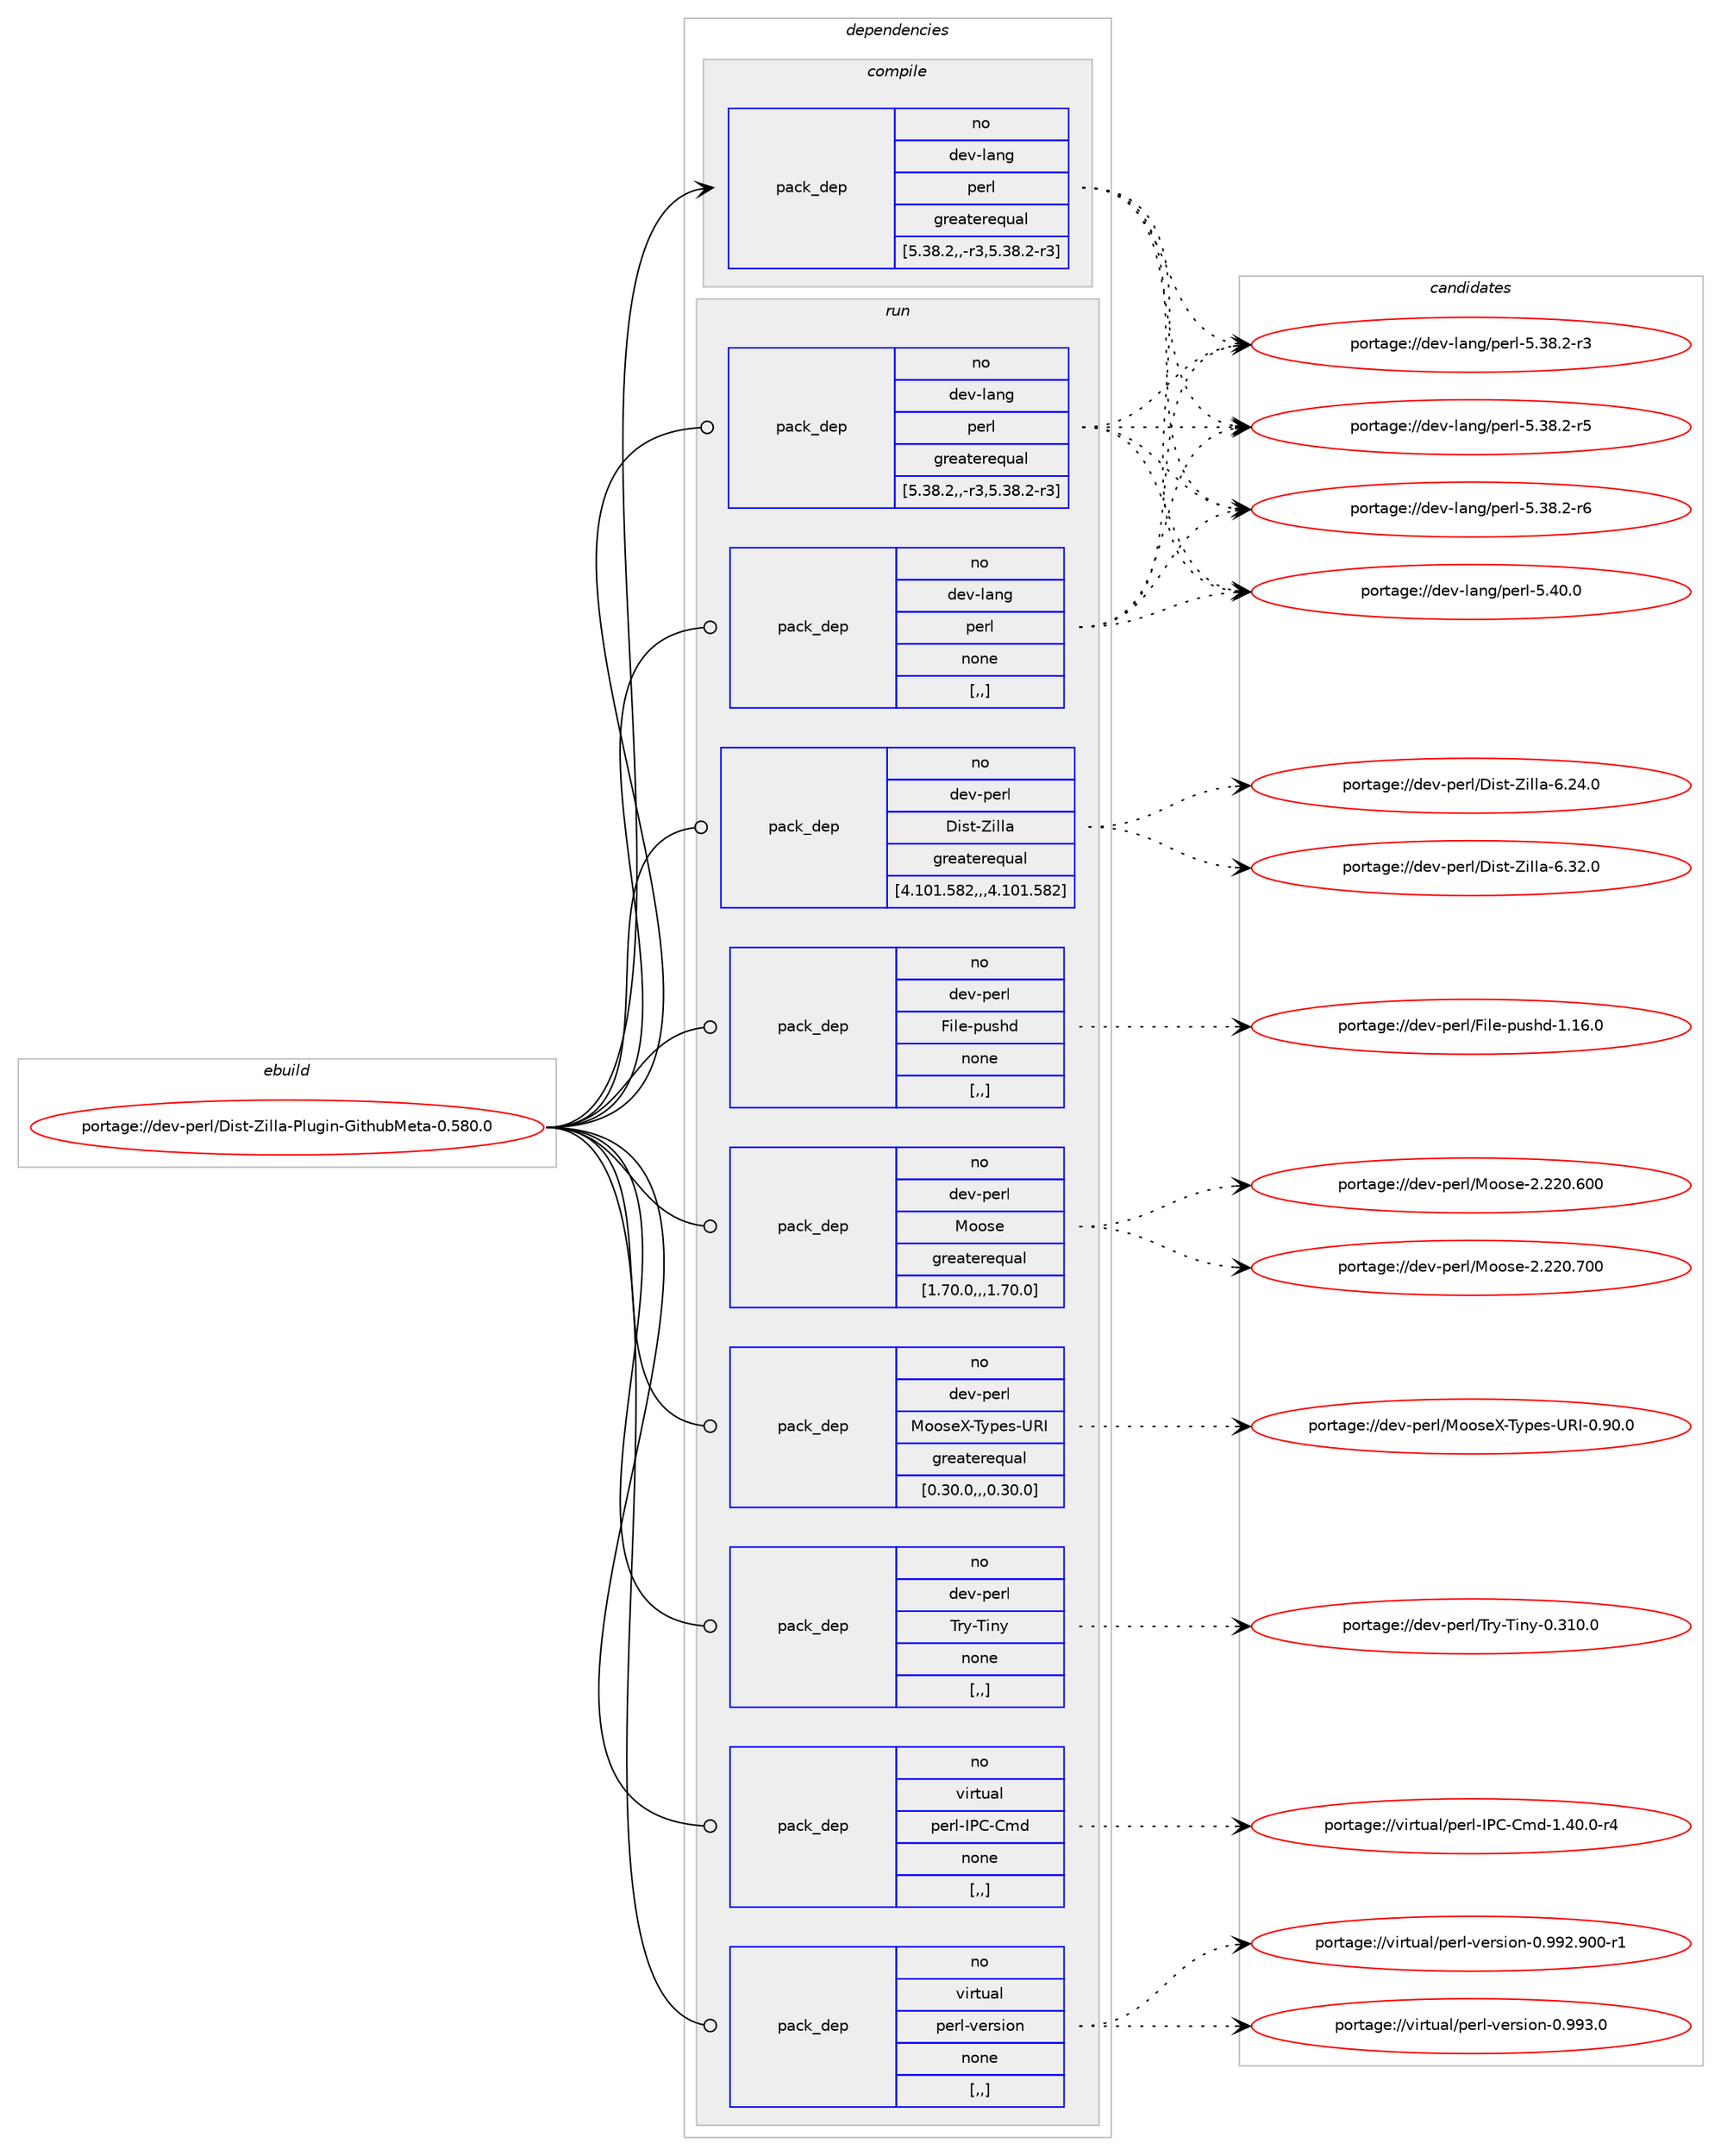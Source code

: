 digraph prolog {

# *************
# Graph options
# *************

newrank=true;
concentrate=true;
compound=true;
graph [rankdir=LR,fontname=Helvetica,fontsize=10,ranksep=1.5];#, ranksep=2.5, nodesep=0.2];
edge  [arrowhead=vee];
node  [fontname=Helvetica,fontsize=10];

# **********
# The ebuild
# **********

subgraph cluster_leftcol {
color=gray;
rank=same;
label=<<i>ebuild</i>>;
id [label="portage://dev-perl/Dist-Zilla-Plugin-GithubMeta-0.580.0", color=red, width=4, href="../dev-perl/Dist-Zilla-Plugin-GithubMeta-0.580.0.svg"];
}

# ****************
# The dependencies
# ****************

subgraph cluster_midcol {
color=gray;
label=<<i>dependencies</i>>;
subgraph cluster_compile {
fillcolor="#eeeeee";
style=filled;
label=<<i>compile</i>>;
subgraph pack95908 {
dependency126052 [label=<<TABLE BORDER="0" CELLBORDER="1" CELLSPACING="0" CELLPADDING="4" WIDTH="220"><TR><TD ROWSPAN="6" CELLPADDING="30">pack_dep</TD></TR><TR><TD WIDTH="110">no</TD></TR><TR><TD>dev-lang</TD></TR><TR><TD>perl</TD></TR><TR><TD>greaterequal</TD></TR><TR><TD>[5.38.2,,-r3,5.38.2-r3]</TD></TR></TABLE>>, shape=none, color=blue];
}
id:e -> dependency126052:w [weight=20,style="solid",arrowhead="vee"];
}
subgraph cluster_compileandrun {
fillcolor="#eeeeee";
style=filled;
label=<<i>compile and run</i>>;
}
subgraph cluster_run {
fillcolor="#eeeeee";
style=filled;
label=<<i>run</i>>;
subgraph pack95909 {
dependency126053 [label=<<TABLE BORDER="0" CELLBORDER="1" CELLSPACING="0" CELLPADDING="4" WIDTH="220"><TR><TD ROWSPAN="6" CELLPADDING="30">pack_dep</TD></TR><TR><TD WIDTH="110">no</TD></TR><TR><TD>dev-lang</TD></TR><TR><TD>perl</TD></TR><TR><TD>greaterequal</TD></TR><TR><TD>[5.38.2,,-r3,5.38.2-r3]</TD></TR></TABLE>>, shape=none, color=blue];
}
id:e -> dependency126053:w [weight=20,style="solid",arrowhead="odot"];
subgraph pack95910 {
dependency126054 [label=<<TABLE BORDER="0" CELLBORDER="1" CELLSPACING="0" CELLPADDING="4" WIDTH="220"><TR><TD ROWSPAN="6" CELLPADDING="30">pack_dep</TD></TR><TR><TD WIDTH="110">no</TD></TR><TR><TD>dev-lang</TD></TR><TR><TD>perl</TD></TR><TR><TD>none</TD></TR><TR><TD>[,,]</TD></TR></TABLE>>, shape=none, color=blue];
}
id:e -> dependency126054:w [weight=20,style="solid",arrowhead="odot"];
subgraph pack95911 {
dependency126055 [label=<<TABLE BORDER="0" CELLBORDER="1" CELLSPACING="0" CELLPADDING="4" WIDTH="220"><TR><TD ROWSPAN="6" CELLPADDING="30">pack_dep</TD></TR><TR><TD WIDTH="110">no</TD></TR><TR><TD>dev-perl</TD></TR><TR><TD>Dist-Zilla</TD></TR><TR><TD>greaterequal</TD></TR><TR><TD>[4.101.582,,,4.101.582]</TD></TR></TABLE>>, shape=none, color=blue];
}
id:e -> dependency126055:w [weight=20,style="solid",arrowhead="odot"];
subgraph pack95912 {
dependency126056 [label=<<TABLE BORDER="0" CELLBORDER="1" CELLSPACING="0" CELLPADDING="4" WIDTH="220"><TR><TD ROWSPAN="6" CELLPADDING="30">pack_dep</TD></TR><TR><TD WIDTH="110">no</TD></TR><TR><TD>dev-perl</TD></TR><TR><TD>File-pushd</TD></TR><TR><TD>none</TD></TR><TR><TD>[,,]</TD></TR></TABLE>>, shape=none, color=blue];
}
id:e -> dependency126056:w [weight=20,style="solid",arrowhead="odot"];
subgraph pack95913 {
dependency126057 [label=<<TABLE BORDER="0" CELLBORDER="1" CELLSPACING="0" CELLPADDING="4" WIDTH="220"><TR><TD ROWSPAN="6" CELLPADDING="30">pack_dep</TD></TR><TR><TD WIDTH="110">no</TD></TR><TR><TD>dev-perl</TD></TR><TR><TD>Moose</TD></TR><TR><TD>greaterequal</TD></TR><TR><TD>[1.70.0,,,1.70.0]</TD></TR></TABLE>>, shape=none, color=blue];
}
id:e -> dependency126057:w [weight=20,style="solid",arrowhead="odot"];
subgraph pack95914 {
dependency126058 [label=<<TABLE BORDER="0" CELLBORDER="1" CELLSPACING="0" CELLPADDING="4" WIDTH="220"><TR><TD ROWSPAN="6" CELLPADDING="30">pack_dep</TD></TR><TR><TD WIDTH="110">no</TD></TR><TR><TD>dev-perl</TD></TR><TR><TD>MooseX-Types-URI</TD></TR><TR><TD>greaterequal</TD></TR><TR><TD>[0.30.0,,,0.30.0]</TD></TR></TABLE>>, shape=none, color=blue];
}
id:e -> dependency126058:w [weight=20,style="solid",arrowhead="odot"];
subgraph pack95915 {
dependency126059 [label=<<TABLE BORDER="0" CELLBORDER="1" CELLSPACING="0" CELLPADDING="4" WIDTH="220"><TR><TD ROWSPAN="6" CELLPADDING="30">pack_dep</TD></TR><TR><TD WIDTH="110">no</TD></TR><TR><TD>dev-perl</TD></TR><TR><TD>Try-Tiny</TD></TR><TR><TD>none</TD></TR><TR><TD>[,,]</TD></TR></TABLE>>, shape=none, color=blue];
}
id:e -> dependency126059:w [weight=20,style="solid",arrowhead="odot"];
subgraph pack95916 {
dependency126060 [label=<<TABLE BORDER="0" CELLBORDER="1" CELLSPACING="0" CELLPADDING="4" WIDTH="220"><TR><TD ROWSPAN="6" CELLPADDING="30">pack_dep</TD></TR><TR><TD WIDTH="110">no</TD></TR><TR><TD>virtual</TD></TR><TR><TD>perl-IPC-Cmd</TD></TR><TR><TD>none</TD></TR><TR><TD>[,,]</TD></TR></TABLE>>, shape=none, color=blue];
}
id:e -> dependency126060:w [weight=20,style="solid",arrowhead="odot"];
subgraph pack95917 {
dependency126061 [label=<<TABLE BORDER="0" CELLBORDER="1" CELLSPACING="0" CELLPADDING="4" WIDTH="220"><TR><TD ROWSPAN="6" CELLPADDING="30">pack_dep</TD></TR><TR><TD WIDTH="110">no</TD></TR><TR><TD>virtual</TD></TR><TR><TD>perl-version</TD></TR><TR><TD>none</TD></TR><TR><TD>[,,]</TD></TR></TABLE>>, shape=none, color=blue];
}
id:e -> dependency126061:w [weight=20,style="solid",arrowhead="odot"];
}
}

# **************
# The candidates
# **************

subgraph cluster_choices {
rank=same;
color=gray;
label=<<i>candidates</i>>;

subgraph choice95908 {
color=black;
nodesep=1;
choice100101118451089711010347112101114108455346515646504511451 [label="portage://dev-lang/perl-5.38.2-r3", color=red, width=4,href="../dev-lang/perl-5.38.2-r3.svg"];
choice100101118451089711010347112101114108455346515646504511453 [label="portage://dev-lang/perl-5.38.2-r5", color=red, width=4,href="../dev-lang/perl-5.38.2-r5.svg"];
choice100101118451089711010347112101114108455346515646504511454 [label="portage://dev-lang/perl-5.38.2-r6", color=red, width=4,href="../dev-lang/perl-5.38.2-r6.svg"];
choice10010111845108971101034711210111410845534652484648 [label="portage://dev-lang/perl-5.40.0", color=red, width=4,href="../dev-lang/perl-5.40.0.svg"];
dependency126052:e -> choice100101118451089711010347112101114108455346515646504511451:w [style=dotted,weight="100"];
dependency126052:e -> choice100101118451089711010347112101114108455346515646504511453:w [style=dotted,weight="100"];
dependency126052:e -> choice100101118451089711010347112101114108455346515646504511454:w [style=dotted,weight="100"];
dependency126052:e -> choice10010111845108971101034711210111410845534652484648:w [style=dotted,weight="100"];
}
subgraph choice95909 {
color=black;
nodesep=1;
choice100101118451089711010347112101114108455346515646504511451 [label="portage://dev-lang/perl-5.38.2-r3", color=red, width=4,href="../dev-lang/perl-5.38.2-r3.svg"];
choice100101118451089711010347112101114108455346515646504511453 [label="portage://dev-lang/perl-5.38.2-r5", color=red, width=4,href="../dev-lang/perl-5.38.2-r5.svg"];
choice100101118451089711010347112101114108455346515646504511454 [label="portage://dev-lang/perl-5.38.2-r6", color=red, width=4,href="../dev-lang/perl-5.38.2-r6.svg"];
choice10010111845108971101034711210111410845534652484648 [label="portage://dev-lang/perl-5.40.0", color=red, width=4,href="../dev-lang/perl-5.40.0.svg"];
dependency126053:e -> choice100101118451089711010347112101114108455346515646504511451:w [style=dotted,weight="100"];
dependency126053:e -> choice100101118451089711010347112101114108455346515646504511453:w [style=dotted,weight="100"];
dependency126053:e -> choice100101118451089711010347112101114108455346515646504511454:w [style=dotted,weight="100"];
dependency126053:e -> choice10010111845108971101034711210111410845534652484648:w [style=dotted,weight="100"];
}
subgraph choice95910 {
color=black;
nodesep=1;
choice100101118451089711010347112101114108455346515646504511451 [label="portage://dev-lang/perl-5.38.2-r3", color=red, width=4,href="../dev-lang/perl-5.38.2-r3.svg"];
choice100101118451089711010347112101114108455346515646504511453 [label="portage://dev-lang/perl-5.38.2-r5", color=red, width=4,href="../dev-lang/perl-5.38.2-r5.svg"];
choice100101118451089711010347112101114108455346515646504511454 [label="portage://dev-lang/perl-5.38.2-r6", color=red, width=4,href="../dev-lang/perl-5.38.2-r6.svg"];
choice10010111845108971101034711210111410845534652484648 [label="portage://dev-lang/perl-5.40.0", color=red, width=4,href="../dev-lang/perl-5.40.0.svg"];
dependency126054:e -> choice100101118451089711010347112101114108455346515646504511451:w [style=dotted,weight="100"];
dependency126054:e -> choice100101118451089711010347112101114108455346515646504511453:w [style=dotted,weight="100"];
dependency126054:e -> choice100101118451089711010347112101114108455346515646504511454:w [style=dotted,weight="100"];
dependency126054:e -> choice10010111845108971101034711210111410845534652484648:w [style=dotted,weight="100"];
}
subgraph choice95911 {
color=black;
nodesep=1;
choice10010111845112101114108476810511511645901051081089745544650524648 [label="portage://dev-perl/Dist-Zilla-6.24.0", color=red, width=4,href="../dev-perl/Dist-Zilla-6.24.0.svg"];
choice10010111845112101114108476810511511645901051081089745544651504648 [label="portage://dev-perl/Dist-Zilla-6.32.0", color=red, width=4,href="../dev-perl/Dist-Zilla-6.32.0.svg"];
dependency126055:e -> choice10010111845112101114108476810511511645901051081089745544650524648:w [style=dotted,weight="100"];
dependency126055:e -> choice10010111845112101114108476810511511645901051081089745544651504648:w [style=dotted,weight="100"];
}
subgraph choice95912 {
color=black;
nodesep=1;
choice1001011184511210111410847701051081014511211711510410045494649544648 [label="portage://dev-perl/File-pushd-1.16.0", color=red, width=4,href="../dev-perl/File-pushd-1.16.0.svg"];
dependency126056:e -> choice1001011184511210111410847701051081014511211711510410045494649544648:w [style=dotted,weight="100"];
}
subgraph choice95913 {
color=black;
nodesep=1;
choice10010111845112101114108477711111111510145504650504846544848 [label="portage://dev-perl/Moose-2.220.600", color=red, width=4,href="../dev-perl/Moose-2.220.600.svg"];
choice10010111845112101114108477711111111510145504650504846554848 [label="portage://dev-perl/Moose-2.220.700", color=red, width=4,href="../dev-perl/Moose-2.220.700.svg"];
dependency126057:e -> choice10010111845112101114108477711111111510145504650504846544848:w [style=dotted,weight="100"];
dependency126057:e -> choice10010111845112101114108477711111111510145504650504846554848:w [style=dotted,weight="100"];
}
subgraph choice95914 {
color=black;
nodesep=1;
choice1001011184511210111410847771111111151018845841211121011154585827345484657484648 [label="portage://dev-perl/MooseX-Types-URI-0.90.0", color=red, width=4,href="../dev-perl/MooseX-Types-URI-0.90.0.svg"];
dependency126058:e -> choice1001011184511210111410847771111111151018845841211121011154585827345484657484648:w [style=dotted,weight="100"];
}
subgraph choice95915 {
color=black;
nodesep=1;
choice10010111845112101114108478411412145841051101214548465149484648 [label="portage://dev-perl/Try-Tiny-0.310.0", color=red, width=4,href="../dev-perl/Try-Tiny-0.310.0.svg"];
dependency126059:e -> choice10010111845112101114108478411412145841051101214548465149484648:w [style=dotted,weight="100"];
}
subgraph choice95916 {
color=black;
nodesep=1;
choice1181051141161179710847112101114108457380674567109100454946524846484511452 [label="portage://virtual/perl-IPC-Cmd-1.40.0-r4", color=red, width=4,href="../virtual/perl-IPC-Cmd-1.40.0-r4.svg"];
dependency126060:e -> choice1181051141161179710847112101114108457380674567109100454946524846484511452:w [style=dotted,weight="100"];
}
subgraph choice95917 {
color=black;
nodesep=1;
choice118105114116117971084711210111410845118101114115105111110454846575750465748484511449 [label="portage://virtual/perl-version-0.992.900-r1", color=red, width=4,href="../virtual/perl-version-0.992.900-r1.svg"];
choice1181051141161179710847112101114108451181011141151051111104548465757514648 [label="portage://virtual/perl-version-0.993.0", color=red, width=4,href="../virtual/perl-version-0.993.0.svg"];
dependency126061:e -> choice118105114116117971084711210111410845118101114115105111110454846575750465748484511449:w [style=dotted,weight="100"];
dependency126061:e -> choice1181051141161179710847112101114108451181011141151051111104548465757514648:w [style=dotted,weight="100"];
}
}

}
